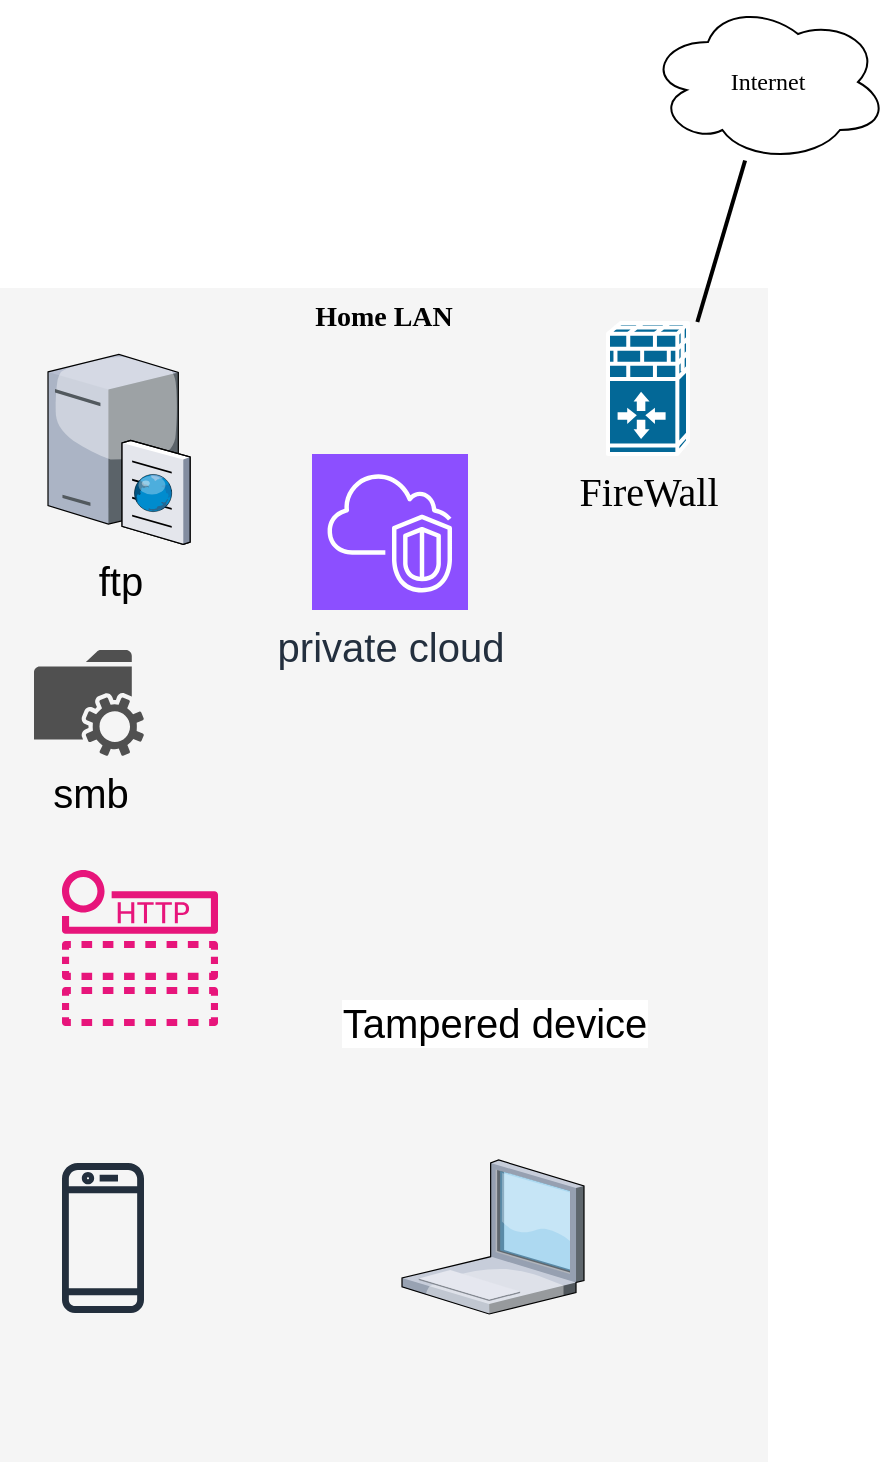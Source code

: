 <mxfile version="23.1.2" type="github">
  <diagram name="Page-1" id="c37626ed-c26b-45fb-9056-f9ebc6bb27b6">
    <mxGraphModel dx="1400" dy="871" grid="1" gridSize="10" guides="1" tooltips="1" connect="1" arrows="1" fold="1" page="1" pageScale="1" pageWidth="1100" pageHeight="850" background="none" math="0" shadow="0">
      <root>
        <mxCell id="0" />
        <mxCell id="1" parent="0" />
        <mxCell id="1c7a67bf8fd3230f-80" value="Home LAN" style="whiteSpace=wrap;html=1;rounded=0;shadow=0;comic=0;strokeWidth=1;fontFamily=Verdana;fontSize=14;fillColor=#f5f5f5;strokeColor=none;fontStyle=1;verticalAlign=top;" parent="1" vertex="1">
          <mxGeometry x="506" y="839" width="384" height="587" as="geometry" />
        </mxCell>
        <mxCell id="1c7a67bf8fd3230f-56" style="edgeStyle=none;html=1;labelBackgroundColor=none;startFill=0;endArrow=none;endFill=0;strokeWidth=2;fontFamily=Verdana;fontSize=12;" parent="1" source="1c7a67bf8fd3230f-13" edge="1">
          <mxGeometry relative="1" as="geometry">
            <mxPoint x="854.663" y="856" as="targetPoint" />
          </mxGeometry>
        </mxCell>
        <mxCell id="1c7a67bf8fd3230f-13" value="Internet" style="ellipse;shape=cloud;whiteSpace=wrap;html=1;rounded=0;shadow=0;comic=0;strokeWidth=1;fontFamily=Verdana;fontSize=12;" parent="1" vertex="1">
          <mxGeometry x="830" y="696" width="120" height="80" as="geometry" />
        </mxCell>
        <mxCell id="797FJr3BAkLGB6jGWnMp-1" value="FireWall" style="shape=mxgraph.cisco.security.ios_firewall;html=1;dashed=0;fillColor=#036897;strokeColor=#ffffff;strokeWidth=2;verticalLabelPosition=bottom;verticalAlign=top;rounded=0;shadow=0;comic=0;fontFamily=Verdana;fontSize=20;" vertex="1" parent="1">
          <mxGeometry x="810" y="856" width="40" height="66" as="geometry" />
        </mxCell>
        <mxCell id="797FJr3BAkLGB6jGWnMp-6" value="" style="verticalLabelPosition=bottom;sketch=0;aspect=fixed;html=1;verticalAlign=top;strokeColor=none;align=center;outlineConnect=0;shape=mxgraph.citrix.laptop_1;" vertex="1" parent="1">
          <mxGeometry x="707" y="1275" width="91" height="77" as="geometry" />
        </mxCell>
        <mxCell id="797FJr3BAkLGB6jGWnMp-8" value="ftp" style="verticalLabelPosition=bottom;sketch=0;aspect=fixed;html=1;verticalAlign=top;strokeColor=none;align=center;outlineConnect=0;shape=mxgraph.citrix.ftp_server;fontSize=20;" vertex="1" parent="1">
          <mxGeometry x="530" y="870" width="71" height="97" as="geometry" />
        </mxCell>
        <mxCell id="797FJr3BAkLGB6jGWnMp-9" value="private cloud" style="sketch=0;points=[[0,0,0],[0.25,0,0],[0.5,0,0],[0.75,0,0],[1,0,0],[0,1,0],[0.25,1,0],[0.5,1,0],[0.75,1,0],[1,1,0],[0,0.25,0],[0,0.5,0],[0,0.75,0],[1,0.25,0],[1,0.5,0],[1,0.75,0]];outlineConnect=0;fontColor=#232F3E;fillColor=#8C4FFF;strokeColor=#ffffff;dashed=0;verticalLabelPosition=bottom;verticalAlign=top;align=center;html=1;fontSize=20;fontStyle=0;aspect=fixed;shape=mxgraph.aws4.resourceIcon;resIcon=mxgraph.aws4.vpc;" vertex="1" parent="1">
          <mxGeometry x="662" y="922" width="78" height="78" as="geometry" />
        </mxCell>
        <mxCell id="797FJr3BAkLGB6jGWnMp-14" value="" style="sketch=0;outlineConnect=0;fontColor=#232F3E;gradientColor=none;fillColor=#E7157B;strokeColor=none;dashed=0;verticalLabelPosition=bottom;verticalAlign=top;align=center;html=1;fontSize=12;fontStyle=0;aspect=fixed;pointerEvents=1;shape=mxgraph.aws4.http_notification;" vertex="1" parent="1">
          <mxGeometry x="537" y="1130" width="78" height="78" as="geometry" />
        </mxCell>
        <mxCell id="797FJr3BAkLGB6jGWnMp-15" value="" style="sketch=0;outlineConnect=0;fontColor=#232F3E;gradientColor=none;fillColor=#232F3D;strokeColor=none;dashed=0;verticalLabelPosition=bottom;verticalAlign=top;align=center;html=1;fontSize=12;fontStyle=0;aspect=fixed;pointerEvents=1;shape=mxgraph.aws4.mobile_client;" vertex="1" parent="1">
          <mxGeometry x="537" y="1275" width="41" height="78" as="geometry" />
        </mxCell>
        <mxCell id="797FJr3BAkLGB6jGWnMp-16" value="&lt;font style=&quot;font-size: 20px;&quot;&gt;Tampered device&lt;/font&gt;" style="shape=image;html=1;verticalAlign=top;verticalLabelPosition=bottom;labelBackgroundColor=#ffffff;imageAspect=0;aspect=fixed;image=https://cdn0.iconfinder.com/data/icons/kameleon-free-pack-rounded/110/Hacker-128.png;imageBackground=none;" vertex="1" parent="1">
          <mxGeometry x="688.5" y="1060" width="128" height="128" as="geometry" />
        </mxCell>
        <mxCell id="797FJr3BAkLGB6jGWnMp-17" value="smb" style="sketch=0;pointerEvents=1;shadow=0;dashed=0;html=1;strokeColor=none;fillColor=#505050;labelPosition=center;verticalLabelPosition=bottom;verticalAlign=top;outlineConnect=0;align=center;shape=mxgraph.office.services.network_file_share_service;fontSize=20;" vertex="1" parent="1">
          <mxGeometry x="523" y="1020" width="55" height="53" as="geometry" />
        </mxCell>
        <mxCell id="797FJr3BAkLGB6jGWnMp-19" style="edgeStyle=orthogonalEdgeStyle;rounded=0;orthogonalLoop=1;jettySize=auto;html=1;exitX=0.5;exitY=1;exitDx=0;exitDy=0;exitPerimeter=0;fontSize=20;" edge="1" parent="1" source="797FJr3BAkLGB6jGWnMp-9" target="797FJr3BAkLGB6jGWnMp-9">
          <mxGeometry relative="1" as="geometry" />
        </mxCell>
      </root>
    </mxGraphModel>
  </diagram>
</mxfile>
